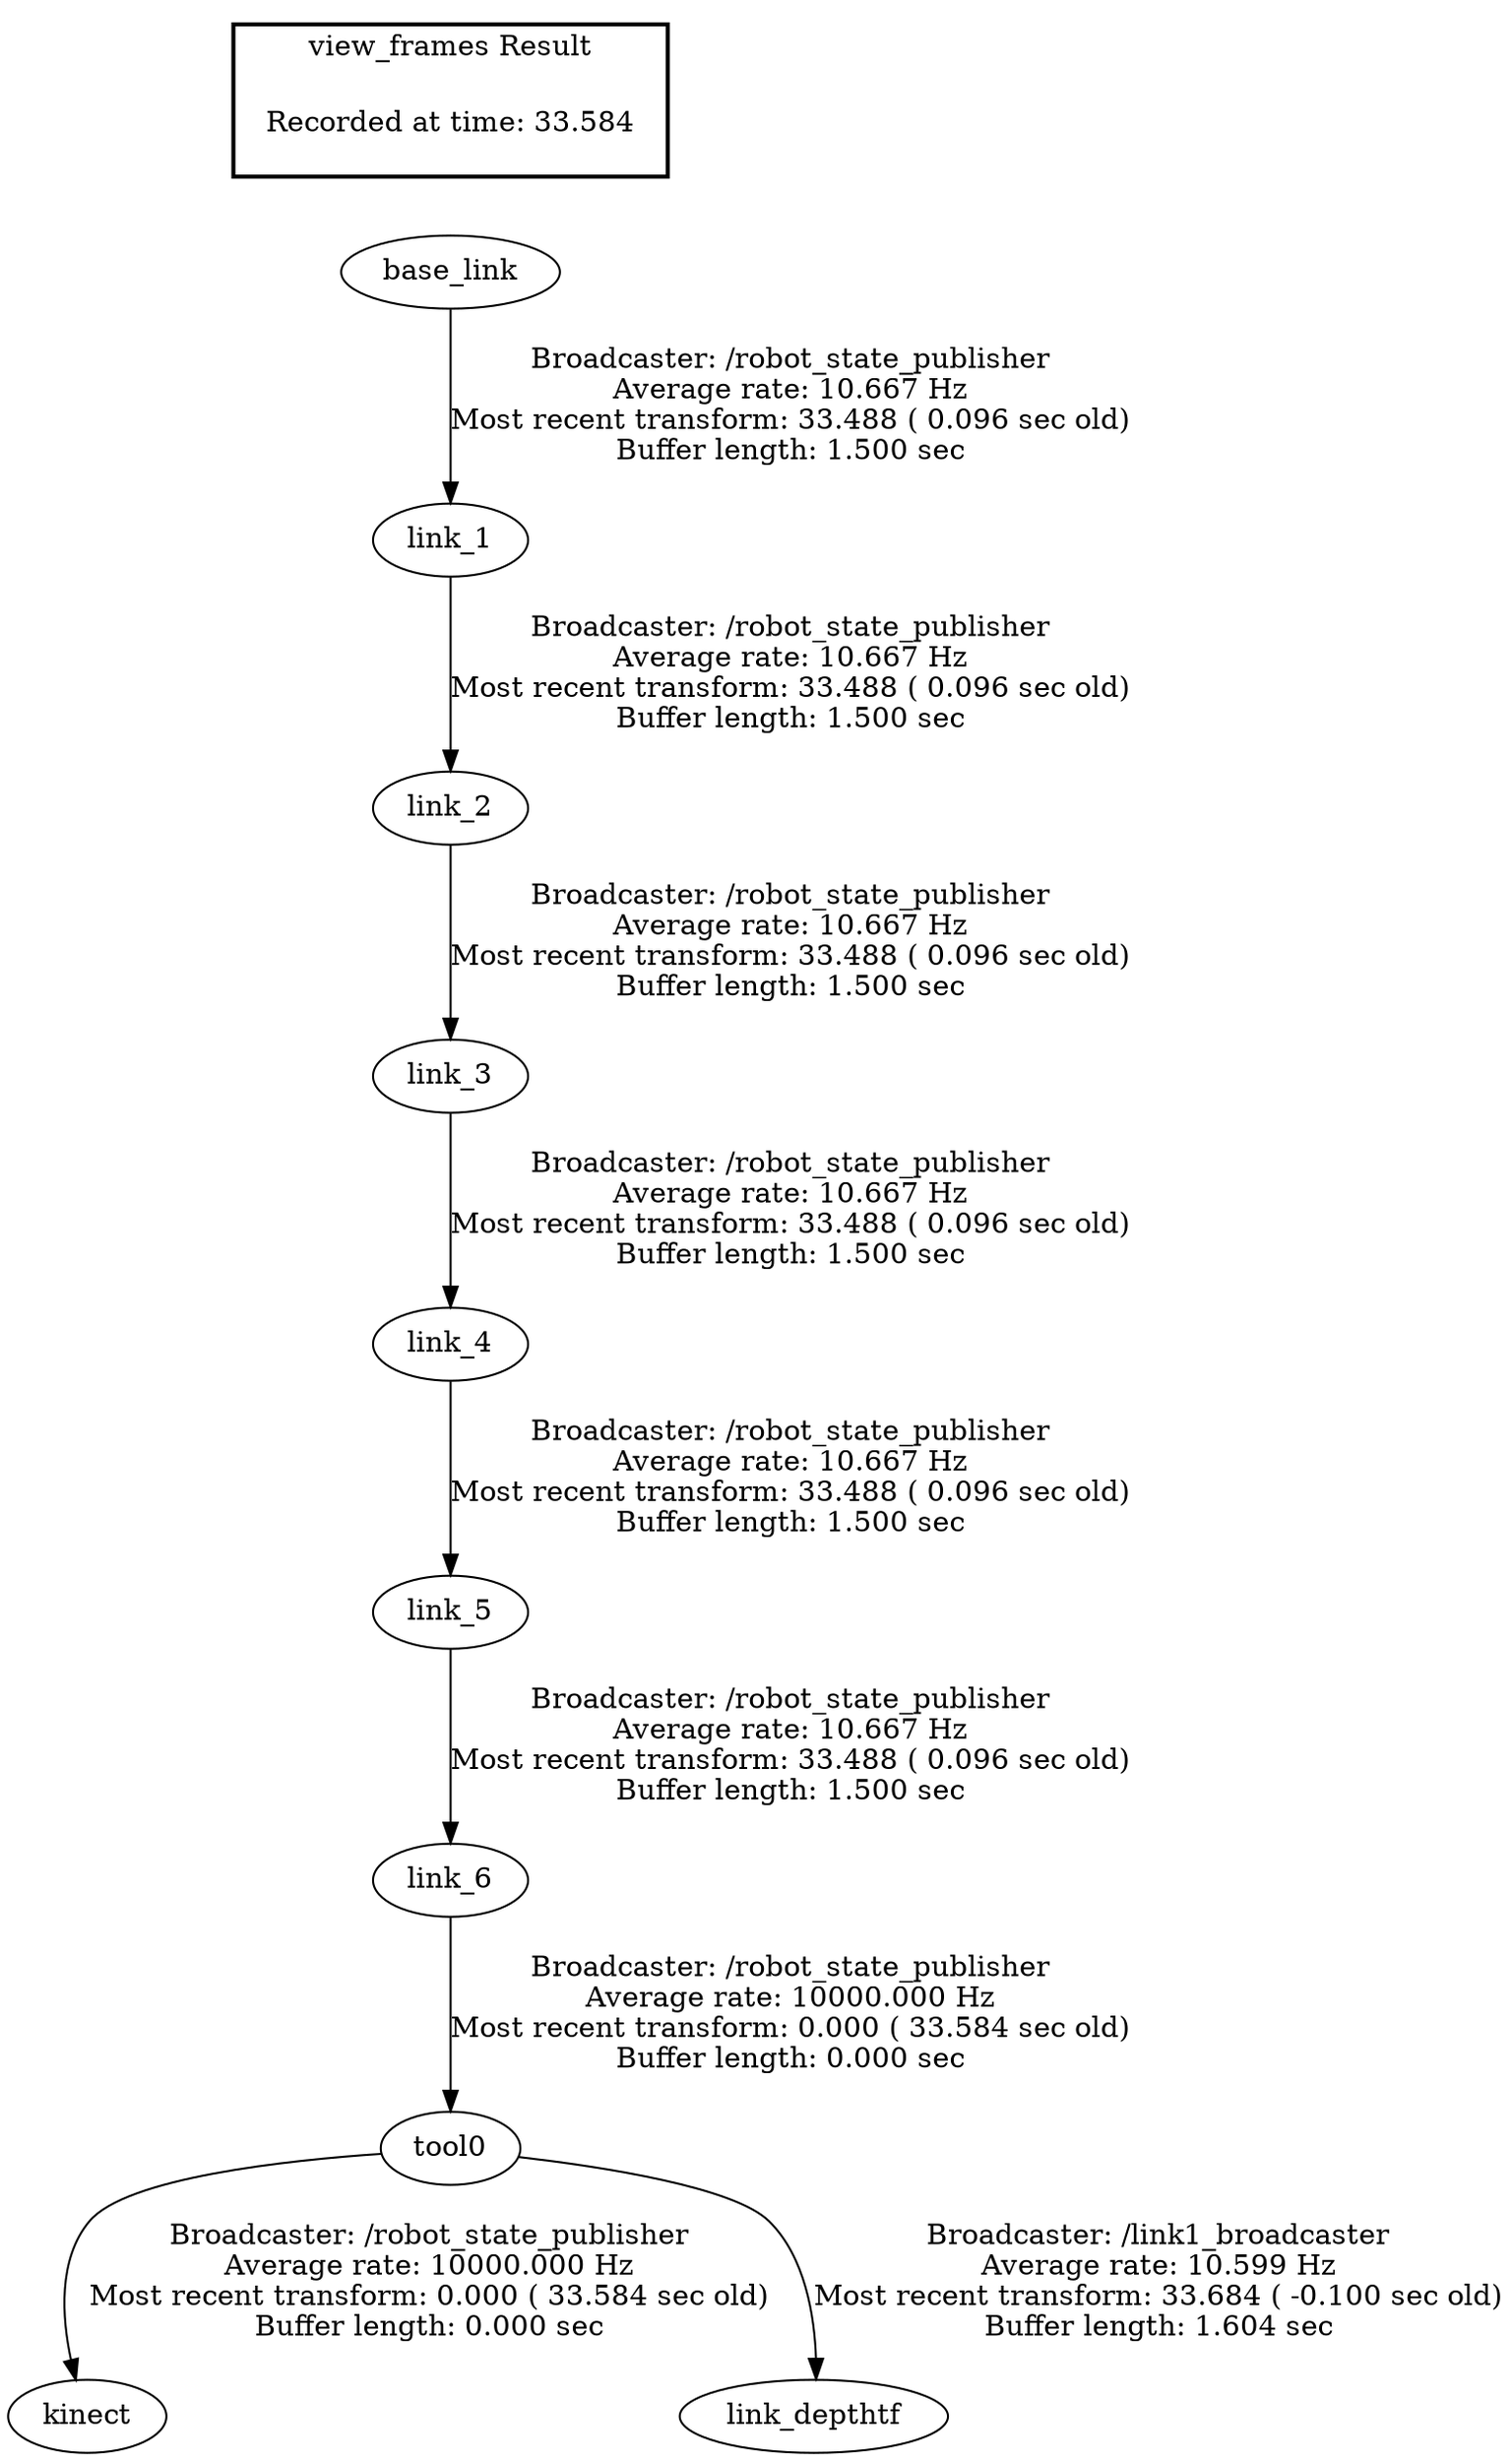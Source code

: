 digraph G {
"link_6" -> "tool0"[label="Broadcaster: /robot_state_publisher\nAverage rate: 10000.000 Hz\nMost recent transform: 0.000 ( 33.584 sec old)\nBuffer length: 0.000 sec\n"];
"link_5" -> "link_6"[label="Broadcaster: /robot_state_publisher\nAverage rate: 10.667 Hz\nMost recent transform: 33.488 ( 0.096 sec old)\nBuffer length: 1.500 sec\n"];
"tool0" -> "kinect"[label="Broadcaster: /robot_state_publisher\nAverage rate: 10000.000 Hz\nMost recent transform: 0.000 ( 33.584 sec old)\nBuffer length: 0.000 sec\n"];
"tool0" -> "link_depthtf"[label="Broadcaster: /link1_broadcaster\nAverage rate: 10.599 Hz\nMost recent transform: 33.684 ( -0.100 sec old)\nBuffer length: 1.604 sec\n"];
"base_link" -> "link_1"[label="Broadcaster: /robot_state_publisher\nAverage rate: 10.667 Hz\nMost recent transform: 33.488 ( 0.096 sec old)\nBuffer length: 1.500 sec\n"];
"link_1" -> "link_2"[label="Broadcaster: /robot_state_publisher\nAverage rate: 10.667 Hz\nMost recent transform: 33.488 ( 0.096 sec old)\nBuffer length: 1.500 sec\n"];
"link_2" -> "link_3"[label="Broadcaster: /robot_state_publisher\nAverage rate: 10.667 Hz\nMost recent transform: 33.488 ( 0.096 sec old)\nBuffer length: 1.500 sec\n"];
"link_3" -> "link_4"[label="Broadcaster: /robot_state_publisher\nAverage rate: 10.667 Hz\nMost recent transform: 33.488 ( 0.096 sec old)\nBuffer length: 1.500 sec\n"];
"link_4" -> "link_5"[label="Broadcaster: /robot_state_publisher\nAverage rate: 10.667 Hz\nMost recent transform: 33.488 ( 0.096 sec old)\nBuffer length: 1.500 sec\n"];
edge [style=invis];
 subgraph cluster_legend { style=bold; color=black; label ="view_frames Result";
"Recorded at time: 33.584"[ shape=plaintext ] ;
 }->"base_link";
}